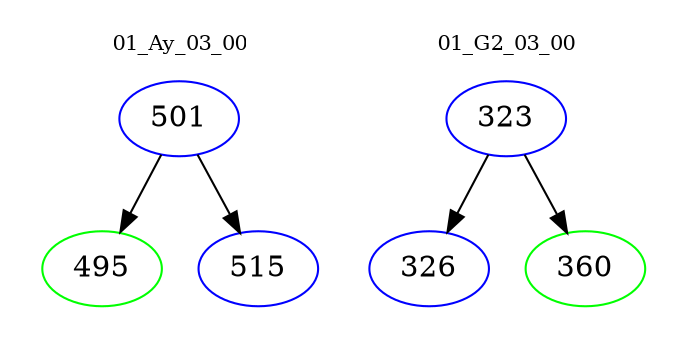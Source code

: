 digraph{
subgraph cluster_0 {
color = white
label = "01_Ay_03_00";
fontsize=10;
T0_501 [label="501", color="blue"]
T0_501 -> T0_495 [color="black"]
T0_495 [label="495", color="green"]
T0_501 -> T0_515 [color="black"]
T0_515 [label="515", color="blue"]
}
subgraph cluster_1 {
color = white
label = "01_G2_03_00";
fontsize=10;
T1_323 [label="323", color="blue"]
T1_323 -> T1_326 [color="black"]
T1_326 [label="326", color="blue"]
T1_323 -> T1_360 [color="black"]
T1_360 [label="360", color="green"]
}
}
